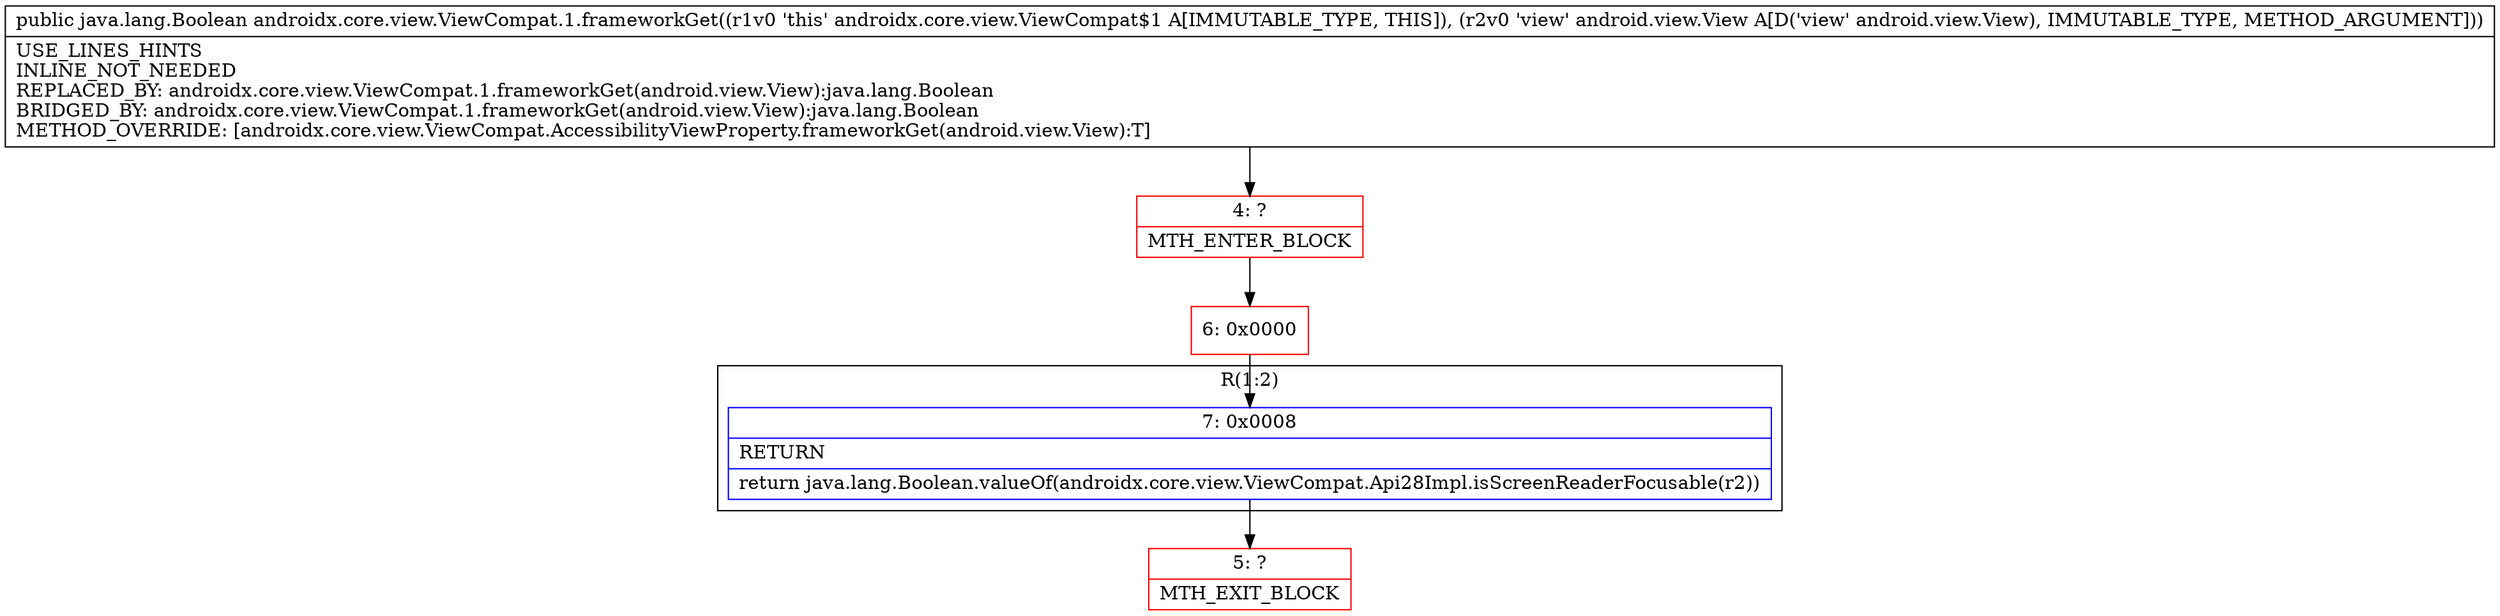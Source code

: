 digraph "CFG forandroidx.core.view.ViewCompat.1.frameworkGet(Landroid\/view\/View;)Ljava\/lang\/Boolean;" {
subgraph cluster_Region_513535650 {
label = "R(1:2)";
node [shape=record,color=blue];
Node_7 [shape=record,label="{7\:\ 0x0008|RETURN\l|return java.lang.Boolean.valueOf(androidx.core.view.ViewCompat.Api28Impl.isScreenReaderFocusable(r2))\l}"];
}
Node_4 [shape=record,color=red,label="{4\:\ ?|MTH_ENTER_BLOCK\l}"];
Node_6 [shape=record,color=red,label="{6\:\ 0x0000}"];
Node_5 [shape=record,color=red,label="{5\:\ ?|MTH_EXIT_BLOCK\l}"];
MethodNode[shape=record,label="{public java.lang.Boolean androidx.core.view.ViewCompat.1.frameworkGet((r1v0 'this' androidx.core.view.ViewCompat$1 A[IMMUTABLE_TYPE, THIS]), (r2v0 'view' android.view.View A[D('view' android.view.View), IMMUTABLE_TYPE, METHOD_ARGUMENT]))  | USE_LINES_HINTS\lINLINE_NOT_NEEDED\lREPLACED_BY: androidx.core.view.ViewCompat.1.frameworkGet(android.view.View):java.lang.Boolean\lBRIDGED_BY: androidx.core.view.ViewCompat.1.frameworkGet(android.view.View):java.lang.Boolean\lMETHOD_OVERRIDE: [androidx.core.view.ViewCompat.AccessibilityViewProperty.frameworkGet(android.view.View):T]\l}"];
MethodNode -> Node_4;Node_7 -> Node_5;
Node_4 -> Node_6;
Node_6 -> Node_7;
}

